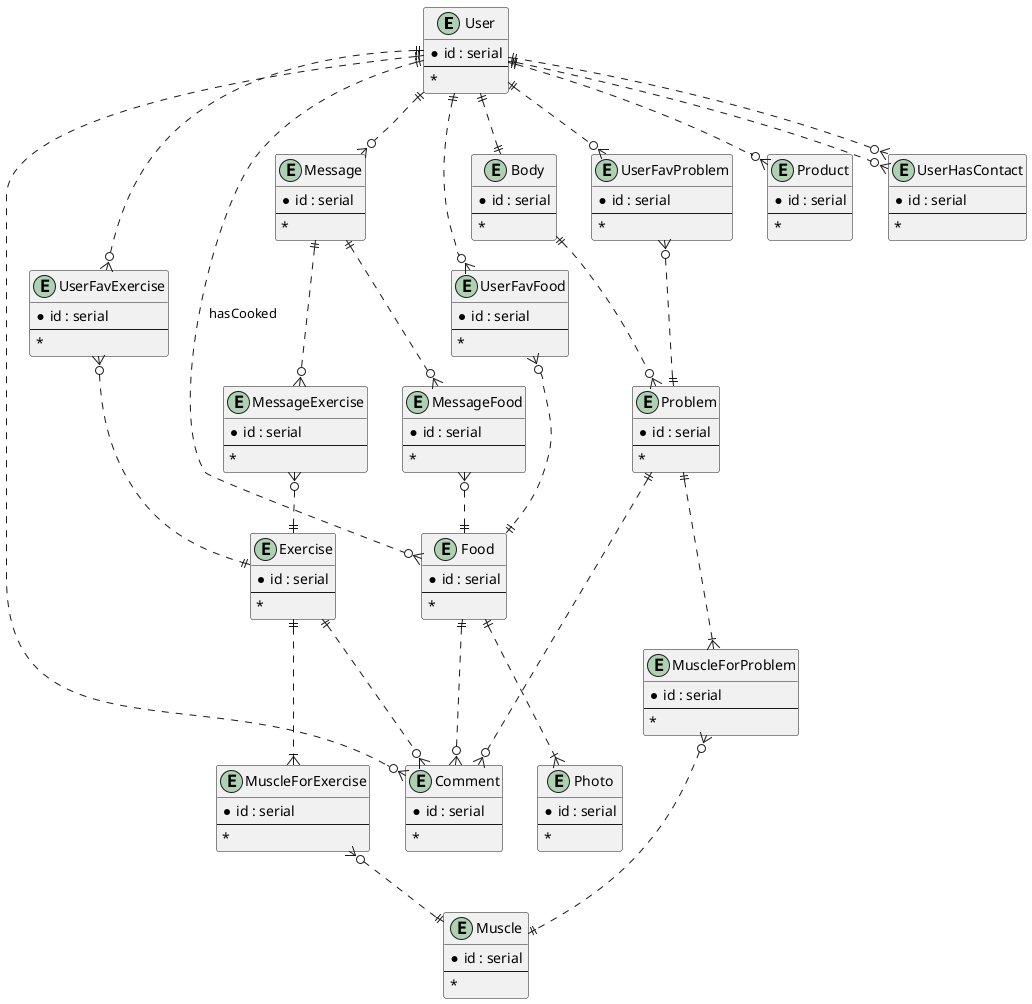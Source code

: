 @startuml

entity User {
    *id : serial
    --
    *
}

entity Message {
    *id : serial
    --
    *
}

entity UserFavProblem {
    *id : serial
    --
    *
}

entity UserFavExercise {
    *id : serial
    --
    *
}

entity MessageExercise {
    *id : serial
    --
    *
}

entity MessageFood {
    *id : serial
    --
    *
}

entity Exercise {
    *id : serial
    --
    *
}

entity Body {
    *id : serial
    --
    *
}

entity Problem {
    *id : serial
    --
    *
}

entity Food {
    *id : serial
    --
    *
}

entity Photo {
    *id : serial
    --
    *
}

entity Comment {
    *id : serial
    --
    *
}

entity Product {
    *id : serial
    --
    *
}

entity UserHasContact {
    *id : serial
    --
    *
}

entity UserFavFood {
    *id : serial
    --
    *
}

entity Muscle {
    *id : serial
    --
    *
}

entity MuscleForExercise {
    *id : serial
    --
    *
}

entity MuscleForProblem {
    *id : serial
    --
    *
}

User ||..o{ Comment
User ||..o{ UserHasContact
UserHasContact }o..|| User
User ||..o{ Food : hasCooked
User ||..o{ UserFavProblem
UserFavProblem }o..|| Problem
User ||..o{ UserFavExercise
UserFavExercise }o..|| Exercise
User ||..o{ UserFavFood
UserFavFood }o..|| Food
User ||..o{ Message
User ||..o{ Product
User ||..|| Body
Body ||..o{ Problem
Problem ||..|{ MuscleForProblem
MuscleForProblem }o..|| Muscle

Message ||..o{ MessageExercise
MessageExercise }o..|| Exercise
Message ||..o{ MessageFood
MessageFood }o..|| Food

Problem ||..o{ Comment
Exercise ||..o{ Comment
Exercise ||..|{ MuscleForExercise
MuscleForExercise }o..|| Muscle
Food ||..o{ Comment
Food ||..|{ Photo


@enduml